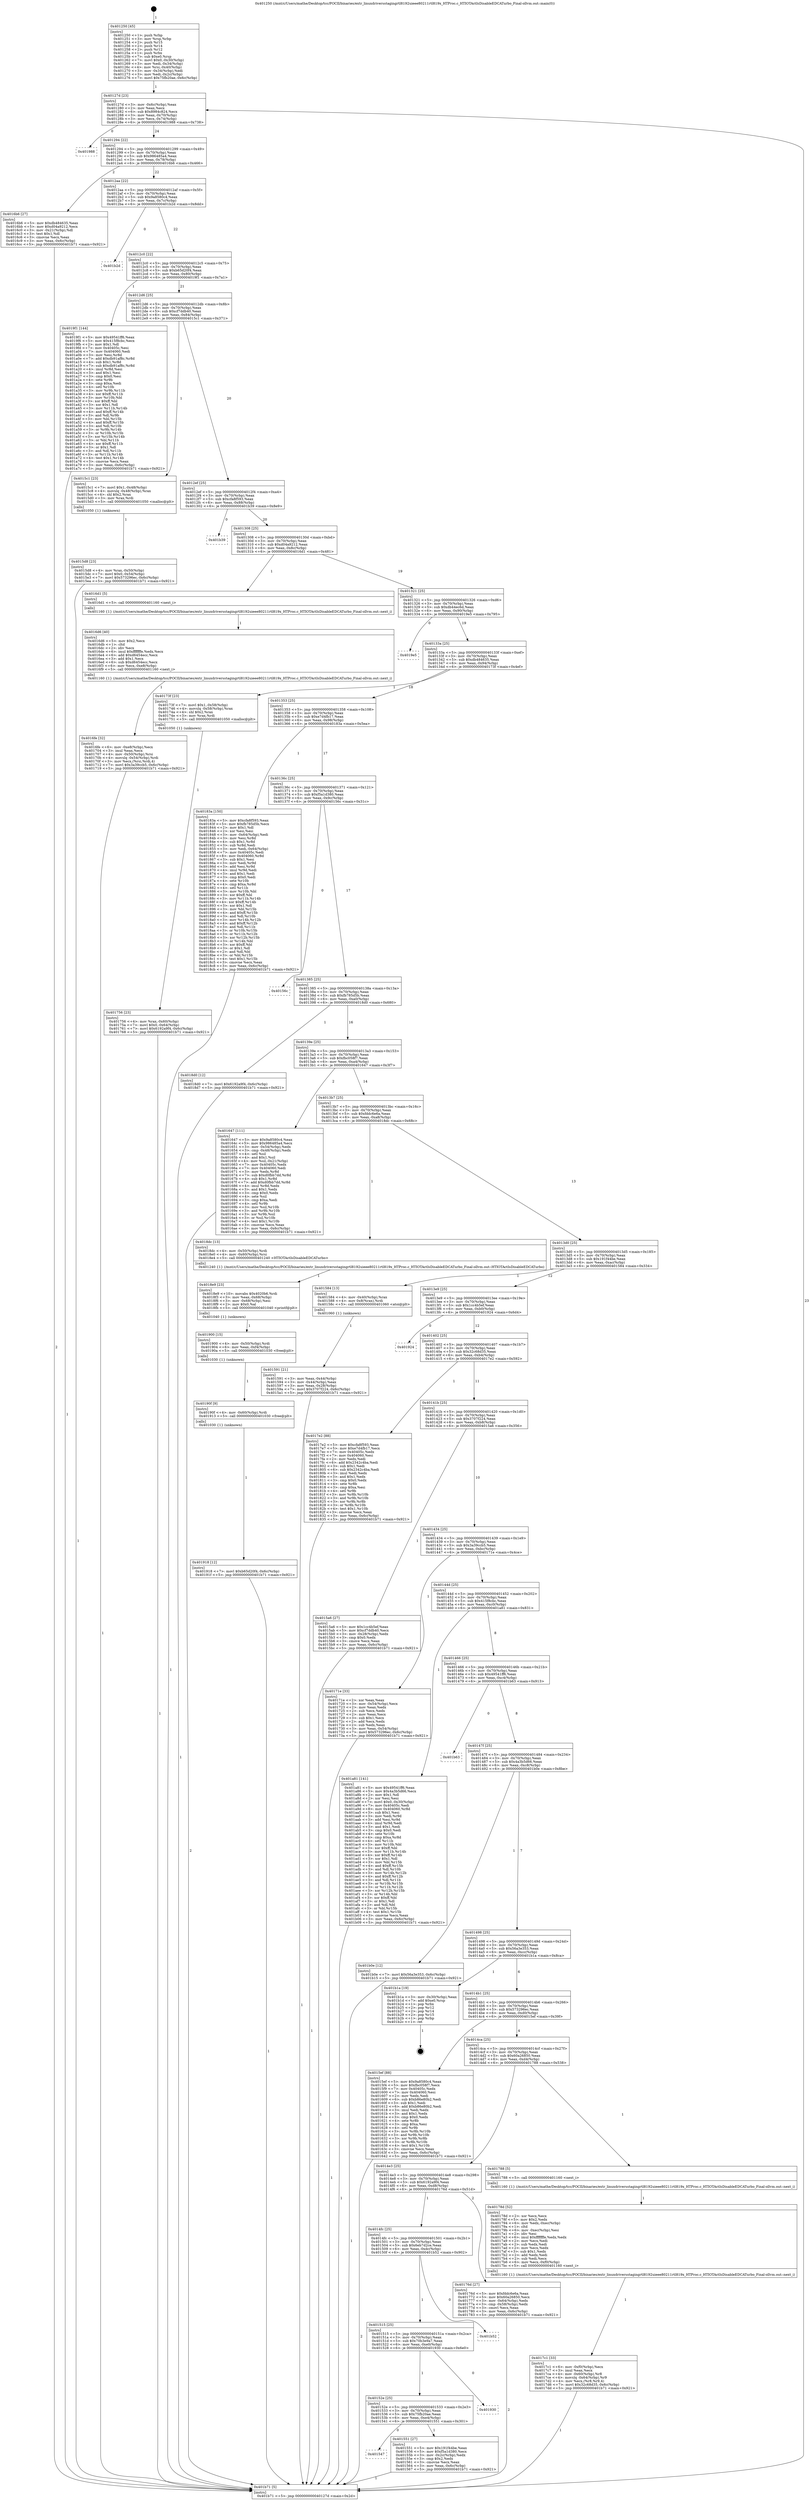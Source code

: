digraph "0x401250" {
  label = "0x401250 (/mnt/c/Users/mathe/Desktop/tcc/POCII/binaries/extr_linuxdriversstagingrtl8192uieee80211rtl819x_HTProc.c_HTIOTActIsDisableEDCATurbo_Final-ollvm.out::main(0))"
  labelloc = "t"
  node[shape=record]

  Entry [label="",width=0.3,height=0.3,shape=circle,fillcolor=black,style=filled]
  "0x40127d" [label="{
     0x40127d [23]\l
     | [instrs]\l
     &nbsp;&nbsp;0x40127d \<+3\>: mov -0x6c(%rbp),%eax\l
     &nbsp;&nbsp;0x401280 \<+2\>: mov %eax,%ecx\l
     &nbsp;&nbsp;0x401282 \<+6\>: sub $0x8984c824,%ecx\l
     &nbsp;&nbsp;0x401288 \<+3\>: mov %eax,-0x70(%rbp)\l
     &nbsp;&nbsp;0x40128b \<+3\>: mov %ecx,-0x74(%rbp)\l
     &nbsp;&nbsp;0x40128e \<+6\>: je 0000000000401988 \<main+0x738\>\l
  }"]
  "0x401988" [label="{
     0x401988\l
  }", style=dashed]
  "0x401294" [label="{
     0x401294 [22]\l
     | [instrs]\l
     &nbsp;&nbsp;0x401294 \<+5\>: jmp 0000000000401299 \<main+0x49\>\l
     &nbsp;&nbsp;0x401299 \<+3\>: mov -0x70(%rbp),%eax\l
     &nbsp;&nbsp;0x40129c \<+5\>: sub $0x986485a4,%eax\l
     &nbsp;&nbsp;0x4012a1 \<+3\>: mov %eax,-0x78(%rbp)\l
     &nbsp;&nbsp;0x4012a4 \<+6\>: je 00000000004016b6 \<main+0x466\>\l
  }"]
  Exit [label="",width=0.3,height=0.3,shape=circle,fillcolor=black,style=filled,peripheries=2]
  "0x4016b6" [label="{
     0x4016b6 [27]\l
     | [instrs]\l
     &nbsp;&nbsp;0x4016b6 \<+5\>: mov $0xdb484635,%eax\l
     &nbsp;&nbsp;0x4016bb \<+5\>: mov $0xd04a9212,%ecx\l
     &nbsp;&nbsp;0x4016c0 \<+3\>: mov -0x21(%rbp),%dl\l
     &nbsp;&nbsp;0x4016c3 \<+3\>: test $0x1,%dl\l
     &nbsp;&nbsp;0x4016c6 \<+3\>: cmovne %ecx,%eax\l
     &nbsp;&nbsp;0x4016c9 \<+3\>: mov %eax,-0x6c(%rbp)\l
     &nbsp;&nbsp;0x4016cc \<+5\>: jmp 0000000000401b71 \<main+0x921\>\l
  }"]
  "0x4012aa" [label="{
     0x4012aa [22]\l
     | [instrs]\l
     &nbsp;&nbsp;0x4012aa \<+5\>: jmp 00000000004012af \<main+0x5f\>\l
     &nbsp;&nbsp;0x4012af \<+3\>: mov -0x70(%rbp),%eax\l
     &nbsp;&nbsp;0x4012b2 \<+5\>: sub $0x9a8580c4,%eax\l
     &nbsp;&nbsp;0x4012b7 \<+3\>: mov %eax,-0x7c(%rbp)\l
     &nbsp;&nbsp;0x4012ba \<+6\>: je 0000000000401b2d \<main+0x8dd\>\l
  }"]
  "0x401918" [label="{
     0x401918 [12]\l
     | [instrs]\l
     &nbsp;&nbsp;0x401918 \<+7\>: movl $0xb65d20f4,-0x6c(%rbp)\l
     &nbsp;&nbsp;0x40191f \<+5\>: jmp 0000000000401b71 \<main+0x921\>\l
  }"]
  "0x401b2d" [label="{
     0x401b2d\l
  }", style=dashed]
  "0x4012c0" [label="{
     0x4012c0 [22]\l
     | [instrs]\l
     &nbsp;&nbsp;0x4012c0 \<+5\>: jmp 00000000004012c5 \<main+0x75\>\l
     &nbsp;&nbsp;0x4012c5 \<+3\>: mov -0x70(%rbp),%eax\l
     &nbsp;&nbsp;0x4012c8 \<+5\>: sub $0xb65d20f4,%eax\l
     &nbsp;&nbsp;0x4012cd \<+3\>: mov %eax,-0x80(%rbp)\l
     &nbsp;&nbsp;0x4012d0 \<+6\>: je 00000000004019f1 \<main+0x7a1\>\l
  }"]
  "0x40190f" [label="{
     0x40190f [9]\l
     | [instrs]\l
     &nbsp;&nbsp;0x40190f \<+4\>: mov -0x60(%rbp),%rdi\l
     &nbsp;&nbsp;0x401913 \<+5\>: call 0000000000401030 \<free@plt\>\l
     | [calls]\l
     &nbsp;&nbsp;0x401030 \{1\} (unknown)\l
  }"]
  "0x4019f1" [label="{
     0x4019f1 [144]\l
     | [instrs]\l
     &nbsp;&nbsp;0x4019f1 \<+5\>: mov $0x49541ff6,%eax\l
     &nbsp;&nbsp;0x4019f6 \<+5\>: mov $0x415f8cbc,%ecx\l
     &nbsp;&nbsp;0x4019fb \<+2\>: mov $0x1,%dl\l
     &nbsp;&nbsp;0x4019fd \<+7\>: mov 0x40405c,%esi\l
     &nbsp;&nbsp;0x401a04 \<+7\>: mov 0x404060,%edi\l
     &nbsp;&nbsp;0x401a0b \<+3\>: mov %esi,%r8d\l
     &nbsp;&nbsp;0x401a0e \<+7\>: add $0xdb91af8c,%r8d\l
     &nbsp;&nbsp;0x401a15 \<+4\>: sub $0x1,%r8d\l
     &nbsp;&nbsp;0x401a19 \<+7\>: sub $0xdb91af8c,%r8d\l
     &nbsp;&nbsp;0x401a20 \<+4\>: imul %r8d,%esi\l
     &nbsp;&nbsp;0x401a24 \<+3\>: and $0x1,%esi\l
     &nbsp;&nbsp;0x401a27 \<+3\>: cmp $0x0,%esi\l
     &nbsp;&nbsp;0x401a2a \<+4\>: sete %r9b\l
     &nbsp;&nbsp;0x401a2e \<+3\>: cmp $0xa,%edi\l
     &nbsp;&nbsp;0x401a31 \<+4\>: setl %r10b\l
     &nbsp;&nbsp;0x401a35 \<+3\>: mov %r9b,%r11b\l
     &nbsp;&nbsp;0x401a38 \<+4\>: xor $0xff,%r11b\l
     &nbsp;&nbsp;0x401a3c \<+3\>: mov %r10b,%bl\l
     &nbsp;&nbsp;0x401a3f \<+3\>: xor $0xff,%bl\l
     &nbsp;&nbsp;0x401a42 \<+3\>: xor $0x1,%dl\l
     &nbsp;&nbsp;0x401a45 \<+3\>: mov %r11b,%r14b\l
     &nbsp;&nbsp;0x401a48 \<+4\>: and $0xff,%r14b\l
     &nbsp;&nbsp;0x401a4c \<+3\>: and %dl,%r9b\l
     &nbsp;&nbsp;0x401a4f \<+3\>: mov %bl,%r15b\l
     &nbsp;&nbsp;0x401a52 \<+4\>: and $0xff,%r15b\l
     &nbsp;&nbsp;0x401a56 \<+3\>: and %dl,%r10b\l
     &nbsp;&nbsp;0x401a59 \<+3\>: or %r9b,%r14b\l
     &nbsp;&nbsp;0x401a5c \<+3\>: or %r10b,%r15b\l
     &nbsp;&nbsp;0x401a5f \<+3\>: xor %r15b,%r14b\l
     &nbsp;&nbsp;0x401a62 \<+3\>: or %bl,%r11b\l
     &nbsp;&nbsp;0x401a65 \<+4\>: xor $0xff,%r11b\l
     &nbsp;&nbsp;0x401a69 \<+3\>: or $0x1,%dl\l
     &nbsp;&nbsp;0x401a6c \<+3\>: and %dl,%r11b\l
     &nbsp;&nbsp;0x401a6f \<+3\>: or %r11b,%r14b\l
     &nbsp;&nbsp;0x401a72 \<+4\>: test $0x1,%r14b\l
     &nbsp;&nbsp;0x401a76 \<+3\>: cmovne %ecx,%eax\l
     &nbsp;&nbsp;0x401a79 \<+3\>: mov %eax,-0x6c(%rbp)\l
     &nbsp;&nbsp;0x401a7c \<+5\>: jmp 0000000000401b71 \<main+0x921\>\l
  }"]
  "0x4012d6" [label="{
     0x4012d6 [25]\l
     | [instrs]\l
     &nbsp;&nbsp;0x4012d6 \<+5\>: jmp 00000000004012db \<main+0x8b\>\l
     &nbsp;&nbsp;0x4012db \<+3\>: mov -0x70(%rbp),%eax\l
     &nbsp;&nbsp;0x4012de \<+5\>: sub $0xcf7ddb40,%eax\l
     &nbsp;&nbsp;0x4012e3 \<+6\>: mov %eax,-0x84(%rbp)\l
     &nbsp;&nbsp;0x4012e9 \<+6\>: je 00000000004015c1 \<main+0x371\>\l
  }"]
  "0x401900" [label="{
     0x401900 [15]\l
     | [instrs]\l
     &nbsp;&nbsp;0x401900 \<+4\>: mov -0x50(%rbp),%rdi\l
     &nbsp;&nbsp;0x401904 \<+6\>: mov %eax,-0xf4(%rbp)\l
     &nbsp;&nbsp;0x40190a \<+5\>: call 0000000000401030 \<free@plt\>\l
     | [calls]\l
     &nbsp;&nbsp;0x401030 \{1\} (unknown)\l
  }"]
  "0x4015c1" [label="{
     0x4015c1 [23]\l
     | [instrs]\l
     &nbsp;&nbsp;0x4015c1 \<+7\>: movl $0x1,-0x48(%rbp)\l
     &nbsp;&nbsp;0x4015c8 \<+4\>: movslq -0x48(%rbp),%rax\l
     &nbsp;&nbsp;0x4015cc \<+4\>: shl $0x2,%rax\l
     &nbsp;&nbsp;0x4015d0 \<+3\>: mov %rax,%rdi\l
     &nbsp;&nbsp;0x4015d3 \<+5\>: call 0000000000401050 \<malloc@plt\>\l
     | [calls]\l
     &nbsp;&nbsp;0x401050 \{1\} (unknown)\l
  }"]
  "0x4012ef" [label="{
     0x4012ef [25]\l
     | [instrs]\l
     &nbsp;&nbsp;0x4012ef \<+5\>: jmp 00000000004012f4 \<main+0xa4\>\l
     &nbsp;&nbsp;0x4012f4 \<+3\>: mov -0x70(%rbp),%eax\l
     &nbsp;&nbsp;0x4012f7 \<+5\>: sub $0xcfa8f593,%eax\l
     &nbsp;&nbsp;0x4012fc \<+6\>: mov %eax,-0x88(%rbp)\l
     &nbsp;&nbsp;0x401302 \<+6\>: je 0000000000401b39 \<main+0x8e9\>\l
  }"]
  "0x4018e9" [label="{
     0x4018e9 [23]\l
     | [instrs]\l
     &nbsp;&nbsp;0x4018e9 \<+10\>: movabs $0x4020b6,%rdi\l
     &nbsp;&nbsp;0x4018f3 \<+3\>: mov %eax,-0x68(%rbp)\l
     &nbsp;&nbsp;0x4018f6 \<+3\>: mov -0x68(%rbp),%esi\l
     &nbsp;&nbsp;0x4018f9 \<+2\>: mov $0x0,%al\l
     &nbsp;&nbsp;0x4018fb \<+5\>: call 0000000000401040 \<printf@plt\>\l
     | [calls]\l
     &nbsp;&nbsp;0x401040 \{1\} (unknown)\l
  }"]
  "0x401b39" [label="{
     0x401b39\l
  }", style=dashed]
  "0x401308" [label="{
     0x401308 [25]\l
     | [instrs]\l
     &nbsp;&nbsp;0x401308 \<+5\>: jmp 000000000040130d \<main+0xbd\>\l
     &nbsp;&nbsp;0x40130d \<+3\>: mov -0x70(%rbp),%eax\l
     &nbsp;&nbsp;0x401310 \<+5\>: sub $0xd04a9212,%eax\l
     &nbsp;&nbsp;0x401315 \<+6\>: mov %eax,-0x8c(%rbp)\l
     &nbsp;&nbsp;0x40131b \<+6\>: je 00000000004016d1 \<main+0x481\>\l
  }"]
  "0x4017c1" [label="{
     0x4017c1 [33]\l
     | [instrs]\l
     &nbsp;&nbsp;0x4017c1 \<+6\>: mov -0xf0(%rbp),%ecx\l
     &nbsp;&nbsp;0x4017c7 \<+3\>: imul %eax,%ecx\l
     &nbsp;&nbsp;0x4017ca \<+4\>: mov -0x60(%rbp),%r8\l
     &nbsp;&nbsp;0x4017ce \<+4\>: movslq -0x64(%rbp),%r9\l
     &nbsp;&nbsp;0x4017d2 \<+4\>: mov %ecx,(%r8,%r9,4)\l
     &nbsp;&nbsp;0x4017d6 \<+7\>: movl $0x32c68d35,-0x6c(%rbp)\l
     &nbsp;&nbsp;0x4017dd \<+5\>: jmp 0000000000401b71 \<main+0x921\>\l
  }"]
  "0x4016d1" [label="{
     0x4016d1 [5]\l
     | [instrs]\l
     &nbsp;&nbsp;0x4016d1 \<+5\>: call 0000000000401160 \<next_i\>\l
     | [calls]\l
     &nbsp;&nbsp;0x401160 \{1\} (/mnt/c/Users/mathe/Desktop/tcc/POCII/binaries/extr_linuxdriversstagingrtl8192uieee80211rtl819x_HTProc.c_HTIOTActIsDisableEDCATurbo_Final-ollvm.out::next_i)\l
  }"]
  "0x401321" [label="{
     0x401321 [25]\l
     | [instrs]\l
     &nbsp;&nbsp;0x401321 \<+5\>: jmp 0000000000401326 \<main+0xd6\>\l
     &nbsp;&nbsp;0x401326 \<+3\>: mov -0x70(%rbp),%eax\l
     &nbsp;&nbsp;0x401329 \<+5\>: sub $0xdb44ec6d,%eax\l
     &nbsp;&nbsp;0x40132e \<+6\>: mov %eax,-0x90(%rbp)\l
     &nbsp;&nbsp;0x401334 \<+6\>: je 00000000004019e5 \<main+0x795\>\l
  }"]
  "0x40178d" [label="{
     0x40178d [52]\l
     | [instrs]\l
     &nbsp;&nbsp;0x40178d \<+2\>: xor %ecx,%ecx\l
     &nbsp;&nbsp;0x40178f \<+5\>: mov $0x2,%edx\l
     &nbsp;&nbsp;0x401794 \<+6\>: mov %edx,-0xec(%rbp)\l
     &nbsp;&nbsp;0x40179a \<+1\>: cltd\l
     &nbsp;&nbsp;0x40179b \<+6\>: mov -0xec(%rbp),%esi\l
     &nbsp;&nbsp;0x4017a1 \<+2\>: idiv %esi\l
     &nbsp;&nbsp;0x4017a3 \<+6\>: imul $0xfffffffe,%edx,%edx\l
     &nbsp;&nbsp;0x4017a9 \<+2\>: mov %ecx,%edi\l
     &nbsp;&nbsp;0x4017ab \<+2\>: sub %edx,%edi\l
     &nbsp;&nbsp;0x4017ad \<+2\>: mov %ecx,%edx\l
     &nbsp;&nbsp;0x4017af \<+3\>: sub $0x1,%edx\l
     &nbsp;&nbsp;0x4017b2 \<+2\>: add %edx,%edi\l
     &nbsp;&nbsp;0x4017b4 \<+2\>: sub %edi,%ecx\l
     &nbsp;&nbsp;0x4017b6 \<+6\>: mov %ecx,-0xf0(%rbp)\l
     &nbsp;&nbsp;0x4017bc \<+5\>: call 0000000000401160 \<next_i\>\l
     | [calls]\l
     &nbsp;&nbsp;0x401160 \{1\} (/mnt/c/Users/mathe/Desktop/tcc/POCII/binaries/extr_linuxdriversstagingrtl8192uieee80211rtl819x_HTProc.c_HTIOTActIsDisableEDCATurbo_Final-ollvm.out::next_i)\l
  }"]
  "0x4019e5" [label="{
     0x4019e5\l
  }", style=dashed]
  "0x40133a" [label="{
     0x40133a [25]\l
     | [instrs]\l
     &nbsp;&nbsp;0x40133a \<+5\>: jmp 000000000040133f \<main+0xef\>\l
     &nbsp;&nbsp;0x40133f \<+3\>: mov -0x70(%rbp),%eax\l
     &nbsp;&nbsp;0x401342 \<+5\>: sub $0xdb484635,%eax\l
     &nbsp;&nbsp;0x401347 \<+6\>: mov %eax,-0x94(%rbp)\l
     &nbsp;&nbsp;0x40134d \<+6\>: je 000000000040173f \<main+0x4ef\>\l
  }"]
  "0x401756" [label="{
     0x401756 [23]\l
     | [instrs]\l
     &nbsp;&nbsp;0x401756 \<+4\>: mov %rax,-0x60(%rbp)\l
     &nbsp;&nbsp;0x40175a \<+7\>: movl $0x0,-0x64(%rbp)\l
     &nbsp;&nbsp;0x401761 \<+7\>: movl $0x6192a9f4,-0x6c(%rbp)\l
     &nbsp;&nbsp;0x401768 \<+5\>: jmp 0000000000401b71 \<main+0x921\>\l
  }"]
  "0x40173f" [label="{
     0x40173f [23]\l
     | [instrs]\l
     &nbsp;&nbsp;0x40173f \<+7\>: movl $0x1,-0x58(%rbp)\l
     &nbsp;&nbsp;0x401746 \<+4\>: movslq -0x58(%rbp),%rax\l
     &nbsp;&nbsp;0x40174a \<+4\>: shl $0x2,%rax\l
     &nbsp;&nbsp;0x40174e \<+3\>: mov %rax,%rdi\l
     &nbsp;&nbsp;0x401751 \<+5\>: call 0000000000401050 \<malloc@plt\>\l
     | [calls]\l
     &nbsp;&nbsp;0x401050 \{1\} (unknown)\l
  }"]
  "0x401353" [label="{
     0x401353 [25]\l
     | [instrs]\l
     &nbsp;&nbsp;0x401353 \<+5\>: jmp 0000000000401358 \<main+0x108\>\l
     &nbsp;&nbsp;0x401358 \<+3\>: mov -0x70(%rbp),%eax\l
     &nbsp;&nbsp;0x40135b \<+5\>: sub $0xe7d4fb17,%eax\l
     &nbsp;&nbsp;0x401360 \<+6\>: mov %eax,-0x98(%rbp)\l
     &nbsp;&nbsp;0x401366 \<+6\>: je 000000000040183a \<main+0x5ea\>\l
  }"]
  "0x4016fe" [label="{
     0x4016fe [32]\l
     | [instrs]\l
     &nbsp;&nbsp;0x4016fe \<+6\>: mov -0xe8(%rbp),%ecx\l
     &nbsp;&nbsp;0x401704 \<+3\>: imul %eax,%ecx\l
     &nbsp;&nbsp;0x401707 \<+4\>: mov -0x50(%rbp),%rsi\l
     &nbsp;&nbsp;0x40170b \<+4\>: movslq -0x54(%rbp),%rdi\l
     &nbsp;&nbsp;0x40170f \<+3\>: mov %ecx,(%rsi,%rdi,4)\l
     &nbsp;&nbsp;0x401712 \<+7\>: movl $0x3a39ccb5,-0x6c(%rbp)\l
     &nbsp;&nbsp;0x401719 \<+5\>: jmp 0000000000401b71 \<main+0x921\>\l
  }"]
  "0x40183a" [label="{
     0x40183a [150]\l
     | [instrs]\l
     &nbsp;&nbsp;0x40183a \<+5\>: mov $0xcfa8f593,%eax\l
     &nbsp;&nbsp;0x40183f \<+5\>: mov $0xfb785d5b,%ecx\l
     &nbsp;&nbsp;0x401844 \<+2\>: mov $0x1,%dl\l
     &nbsp;&nbsp;0x401846 \<+2\>: xor %esi,%esi\l
     &nbsp;&nbsp;0x401848 \<+3\>: mov -0x64(%rbp),%edi\l
     &nbsp;&nbsp;0x40184b \<+3\>: mov %esi,%r8d\l
     &nbsp;&nbsp;0x40184e \<+4\>: sub $0x1,%r8d\l
     &nbsp;&nbsp;0x401852 \<+3\>: sub %r8d,%edi\l
     &nbsp;&nbsp;0x401855 \<+3\>: mov %edi,-0x64(%rbp)\l
     &nbsp;&nbsp;0x401858 \<+7\>: mov 0x40405c,%edi\l
     &nbsp;&nbsp;0x40185f \<+8\>: mov 0x404060,%r8d\l
     &nbsp;&nbsp;0x401867 \<+3\>: sub $0x1,%esi\l
     &nbsp;&nbsp;0x40186a \<+3\>: mov %edi,%r9d\l
     &nbsp;&nbsp;0x40186d \<+3\>: add %esi,%r9d\l
     &nbsp;&nbsp;0x401870 \<+4\>: imul %r9d,%edi\l
     &nbsp;&nbsp;0x401874 \<+3\>: and $0x1,%edi\l
     &nbsp;&nbsp;0x401877 \<+3\>: cmp $0x0,%edi\l
     &nbsp;&nbsp;0x40187a \<+4\>: sete %r10b\l
     &nbsp;&nbsp;0x40187e \<+4\>: cmp $0xa,%r8d\l
     &nbsp;&nbsp;0x401882 \<+4\>: setl %r11b\l
     &nbsp;&nbsp;0x401886 \<+3\>: mov %r10b,%bl\l
     &nbsp;&nbsp;0x401889 \<+3\>: xor $0xff,%bl\l
     &nbsp;&nbsp;0x40188c \<+3\>: mov %r11b,%r14b\l
     &nbsp;&nbsp;0x40188f \<+4\>: xor $0xff,%r14b\l
     &nbsp;&nbsp;0x401893 \<+3\>: xor $0x1,%dl\l
     &nbsp;&nbsp;0x401896 \<+3\>: mov %bl,%r15b\l
     &nbsp;&nbsp;0x401899 \<+4\>: and $0xff,%r15b\l
     &nbsp;&nbsp;0x40189d \<+3\>: and %dl,%r10b\l
     &nbsp;&nbsp;0x4018a0 \<+3\>: mov %r14b,%r12b\l
     &nbsp;&nbsp;0x4018a3 \<+4\>: and $0xff,%r12b\l
     &nbsp;&nbsp;0x4018a7 \<+3\>: and %dl,%r11b\l
     &nbsp;&nbsp;0x4018aa \<+3\>: or %r10b,%r15b\l
     &nbsp;&nbsp;0x4018ad \<+3\>: or %r11b,%r12b\l
     &nbsp;&nbsp;0x4018b0 \<+3\>: xor %r12b,%r15b\l
     &nbsp;&nbsp;0x4018b3 \<+3\>: or %r14b,%bl\l
     &nbsp;&nbsp;0x4018b6 \<+3\>: xor $0xff,%bl\l
     &nbsp;&nbsp;0x4018b9 \<+3\>: or $0x1,%dl\l
     &nbsp;&nbsp;0x4018bc \<+2\>: and %dl,%bl\l
     &nbsp;&nbsp;0x4018be \<+3\>: or %bl,%r15b\l
     &nbsp;&nbsp;0x4018c1 \<+4\>: test $0x1,%r15b\l
     &nbsp;&nbsp;0x4018c5 \<+3\>: cmovne %ecx,%eax\l
     &nbsp;&nbsp;0x4018c8 \<+3\>: mov %eax,-0x6c(%rbp)\l
     &nbsp;&nbsp;0x4018cb \<+5\>: jmp 0000000000401b71 \<main+0x921\>\l
  }"]
  "0x40136c" [label="{
     0x40136c [25]\l
     | [instrs]\l
     &nbsp;&nbsp;0x40136c \<+5\>: jmp 0000000000401371 \<main+0x121\>\l
     &nbsp;&nbsp;0x401371 \<+3\>: mov -0x70(%rbp),%eax\l
     &nbsp;&nbsp;0x401374 \<+5\>: sub $0xf5a1d380,%eax\l
     &nbsp;&nbsp;0x401379 \<+6\>: mov %eax,-0x9c(%rbp)\l
     &nbsp;&nbsp;0x40137f \<+6\>: je 000000000040156c \<main+0x31c\>\l
  }"]
  "0x4016d6" [label="{
     0x4016d6 [40]\l
     | [instrs]\l
     &nbsp;&nbsp;0x4016d6 \<+5\>: mov $0x2,%ecx\l
     &nbsp;&nbsp;0x4016db \<+1\>: cltd\l
     &nbsp;&nbsp;0x4016dc \<+2\>: idiv %ecx\l
     &nbsp;&nbsp;0x4016de \<+6\>: imul $0xfffffffe,%edx,%ecx\l
     &nbsp;&nbsp;0x4016e4 \<+6\>: add $0xd6454ecc,%ecx\l
     &nbsp;&nbsp;0x4016ea \<+3\>: add $0x1,%ecx\l
     &nbsp;&nbsp;0x4016ed \<+6\>: sub $0xd6454ecc,%ecx\l
     &nbsp;&nbsp;0x4016f3 \<+6\>: mov %ecx,-0xe8(%rbp)\l
     &nbsp;&nbsp;0x4016f9 \<+5\>: call 0000000000401160 \<next_i\>\l
     | [calls]\l
     &nbsp;&nbsp;0x401160 \{1\} (/mnt/c/Users/mathe/Desktop/tcc/POCII/binaries/extr_linuxdriversstagingrtl8192uieee80211rtl819x_HTProc.c_HTIOTActIsDisableEDCATurbo_Final-ollvm.out::next_i)\l
  }"]
  "0x40156c" [label="{
     0x40156c\l
  }", style=dashed]
  "0x401385" [label="{
     0x401385 [25]\l
     | [instrs]\l
     &nbsp;&nbsp;0x401385 \<+5\>: jmp 000000000040138a \<main+0x13a\>\l
     &nbsp;&nbsp;0x40138a \<+3\>: mov -0x70(%rbp),%eax\l
     &nbsp;&nbsp;0x40138d \<+5\>: sub $0xfb785d5b,%eax\l
     &nbsp;&nbsp;0x401392 \<+6\>: mov %eax,-0xa0(%rbp)\l
     &nbsp;&nbsp;0x401398 \<+6\>: je 00000000004018d0 \<main+0x680\>\l
  }"]
  "0x4015d8" [label="{
     0x4015d8 [23]\l
     | [instrs]\l
     &nbsp;&nbsp;0x4015d8 \<+4\>: mov %rax,-0x50(%rbp)\l
     &nbsp;&nbsp;0x4015dc \<+7\>: movl $0x0,-0x54(%rbp)\l
     &nbsp;&nbsp;0x4015e3 \<+7\>: movl $0x573296ec,-0x6c(%rbp)\l
     &nbsp;&nbsp;0x4015ea \<+5\>: jmp 0000000000401b71 \<main+0x921\>\l
  }"]
  "0x4018d0" [label="{
     0x4018d0 [12]\l
     | [instrs]\l
     &nbsp;&nbsp;0x4018d0 \<+7\>: movl $0x6192a9f4,-0x6c(%rbp)\l
     &nbsp;&nbsp;0x4018d7 \<+5\>: jmp 0000000000401b71 \<main+0x921\>\l
  }"]
  "0x40139e" [label="{
     0x40139e [25]\l
     | [instrs]\l
     &nbsp;&nbsp;0x40139e \<+5\>: jmp 00000000004013a3 \<main+0x153\>\l
     &nbsp;&nbsp;0x4013a3 \<+3\>: mov -0x70(%rbp),%eax\l
     &nbsp;&nbsp;0x4013a6 \<+5\>: sub $0xfbc058f7,%eax\l
     &nbsp;&nbsp;0x4013ab \<+6\>: mov %eax,-0xa4(%rbp)\l
     &nbsp;&nbsp;0x4013b1 \<+6\>: je 0000000000401647 \<main+0x3f7\>\l
  }"]
  "0x401591" [label="{
     0x401591 [21]\l
     | [instrs]\l
     &nbsp;&nbsp;0x401591 \<+3\>: mov %eax,-0x44(%rbp)\l
     &nbsp;&nbsp;0x401594 \<+3\>: mov -0x44(%rbp),%eax\l
     &nbsp;&nbsp;0x401597 \<+3\>: mov %eax,-0x28(%rbp)\l
     &nbsp;&nbsp;0x40159a \<+7\>: movl $0x3707f224,-0x6c(%rbp)\l
     &nbsp;&nbsp;0x4015a1 \<+5\>: jmp 0000000000401b71 \<main+0x921\>\l
  }"]
  "0x401647" [label="{
     0x401647 [111]\l
     | [instrs]\l
     &nbsp;&nbsp;0x401647 \<+5\>: mov $0x9a8580c4,%eax\l
     &nbsp;&nbsp;0x40164c \<+5\>: mov $0x986485a4,%ecx\l
     &nbsp;&nbsp;0x401651 \<+3\>: mov -0x54(%rbp),%edx\l
     &nbsp;&nbsp;0x401654 \<+3\>: cmp -0x48(%rbp),%edx\l
     &nbsp;&nbsp;0x401657 \<+4\>: setl %sil\l
     &nbsp;&nbsp;0x40165b \<+4\>: and $0x1,%sil\l
     &nbsp;&nbsp;0x40165f \<+4\>: mov %sil,-0x21(%rbp)\l
     &nbsp;&nbsp;0x401663 \<+7\>: mov 0x40405c,%edx\l
     &nbsp;&nbsp;0x40166a \<+7\>: mov 0x404060,%edi\l
     &nbsp;&nbsp;0x401671 \<+3\>: mov %edx,%r8d\l
     &nbsp;&nbsp;0x401674 \<+7\>: sub $0xd0fbb7dd,%r8d\l
     &nbsp;&nbsp;0x40167b \<+4\>: sub $0x1,%r8d\l
     &nbsp;&nbsp;0x40167f \<+7\>: add $0xd0fbb7dd,%r8d\l
     &nbsp;&nbsp;0x401686 \<+4\>: imul %r8d,%edx\l
     &nbsp;&nbsp;0x40168a \<+3\>: and $0x1,%edx\l
     &nbsp;&nbsp;0x40168d \<+3\>: cmp $0x0,%edx\l
     &nbsp;&nbsp;0x401690 \<+4\>: sete %sil\l
     &nbsp;&nbsp;0x401694 \<+3\>: cmp $0xa,%edi\l
     &nbsp;&nbsp;0x401697 \<+4\>: setl %r9b\l
     &nbsp;&nbsp;0x40169b \<+3\>: mov %sil,%r10b\l
     &nbsp;&nbsp;0x40169e \<+3\>: and %r9b,%r10b\l
     &nbsp;&nbsp;0x4016a1 \<+3\>: xor %r9b,%sil\l
     &nbsp;&nbsp;0x4016a4 \<+3\>: or %sil,%r10b\l
     &nbsp;&nbsp;0x4016a7 \<+4\>: test $0x1,%r10b\l
     &nbsp;&nbsp;0x4016ab \<+3\>: cmovne %ecx,%eax\l
     &nbsp;&nbsp;0x4016ae \<+3\>: mov %eax,-0x6c(%rbp)\l
     &nbsp;&nbsp;0x4016b1 \<+5\>: jmp 0000000000401b71 \<main+0x921\>\l
  }"]
  "0x4013b7" [label="{
     0x4013b7 [25]\l
     | [instrs]\l
     &nbsp;&nbsp;0x4013b7 \<+5\>: jmp 00000000004013bc \<main+0x16c\>\l
     &nbsp;&nbsp;0x4013bc \<+3\>: mov -0x70(%rbp),%eax\l
     &nbsp;&nbsp;0x4013bf \<+5\>: sub $0xfddc6e6a,%eax\l
     &nbsp;&nbsp;0x4013c4 \<+6\>: mov %eax,-0xa8(%rbp)\l
     &nbsp;&nbsp;0x4013ca \<+6\>: je 00000000004018dc \<main+0x68c\>\l
  }"]
  "0x401250" [label="{
     0x401250 [45]\l
     | [instrs]\l
     &nbsp;&nbsp;0x401250 \<+1\>: push %rbp\l
     &nbsp;&nbsp;0x401251 \<+3\>: mov %rsp,%rbp\l
     &nbsp;&nbsp;0x401254 \<+2\>: push %r15\l
     &nbsp;&nbsp;0x401256 \<+2\>: push %r14\l
     &nbsp;&nbsp;0x401258 \<+2\>: push %r12\l
     &nbsp;&nbsp;0x40125a \<+1\>: push %rbx\l
     &nbsp;&nbsp;0x40125b \<+7\>: sub $0xe0,%rsp\l
     &nbsp;&nbsp;0x401262 \<+7\>: movl $0x0,-0x30(%rbp)\l
     &nbsp;&nbsp;0x401269 \<+3\>: mov %edi,-0x34(%rbp)\l
     &nbsp;&nbsp;0x40126c \<+4\>: mov %rsi,-0x40(%rbp)\l
     &nbsp;&nbsp;0x401270 \<+3\>: mov -0x34(%rbp),%edi\l
     &nbsp;&nbsp;0x401273 \<+3\>: mov %edi,-0x2c(%rbp)\l
     &nbsp;&nbsp;0x401276 \<+7\>: movl $0x75fb20ae,-0x6c(%rbp)\l
  }"]
  "0x4018dc" [label="{
     0x4018dc [13]\l
     | [instrs]\l
     &nbsp;&nbsp;0x4018dc \<+4\>: mov -0x50(%rbp),%rdi\l
     &nbsp;&nbsp;0x4018e0 \<+4\>: mov -0x60(%rbp),%rsi\l
     &nbsp;&nbsp;0x4018e4 \<+5\>: call 0000000000401240 \<HTIOTActIsDisableEDCATurbo\>\l
     | [calls]\l
     &nbsp;&nbsp;0x401240 \{1\} (/mnt/c/Users/mathe/Desktop/tcc/POCII/binaries/extr_linuxdriversstagingrtl8192uieee80211rtl819x_HTProc.c_HTIOTActIsDisableEDCATurbo_Final-ollvm.out::HTIOTActIsDisableEDCATurbo)\l
  }"]
  "0x4013d0" [label="{
     0x4013d0 [25]\l
     | [instrs]\l
     &nbsp;&nbsp;0x4013d0 \<+5\>: jmp 00000000004013d5 \<main+0x185\>\l
     &nbsp;&nbsp;0x4013d5 \<+3\>: mov -0x70(%rbp),%eax\l
     &nbsp;&nbsp;0x4013d8 \<+5\>: sub $0x191f44be,%eax\l
     &nbsp;&nbsp;0x4013dd \<+6\>: mov %eax,-0xac(%rbp)\l
     &nbsp;&nbsp;0x4013e3 \<+6\>: je 0000000000401584 \<main+0x334\>\l
  }"]
  "0x401b71" [label="{
     0x401b71 [5]\l
     | [instrs]\l
     &nbsp;&nbsp;0x401b71 \<+5\>: jmp 000000000040127d \<main+0x2d\>\l
  }"]
  "0x401584" [label="{
     0x401584 [13]\l
     | [instrs]\l
     &nbsp;&nbsp;0x401584 \<+4\>: mov -0x40(%rbp),%rax\l
     &nbsp;&nbsp;0x401588 \<+4\>: mov 0x8(%rax),%rdi\l
     &nbsp;&nbsp;0x40158c \<+5\>: call 0000000000401060 \<atoi@plt\>\l
     | [calls]\l
     &nbsp;&nbsp;0x401060 \{1\} (unknown)\l
  }"]
  "0x4013e9" [label="{
     0x4013e9 [25]\l
     | [instrs]\l
     &nbsp;&nbsp;0x4013e9 \<+5\>: jmp 00000000004013ee \<main+0x19e\>\l
     &nbsp;&nbsp;0x4013ee \<+3\>: mov -0x70(%rbp),%eax\l
     &nbsp;&nbsp;0x4013f1 \<+5\>: sub $0x1cc4b5ef,%eax\l
     &nbsp;&nbsp;0x4013f6 \<+6\>: mov %eax,-0xb0(%rbp)\l
     &nbsp;&nbsp;0x4013fc \<+6\>: je 0000000000401924 \<main+0x6d4\>\l
  }"]
  "0x401547" [label="{
     0x401547\l
  }", style=dashed]
  "0x401924" [label="{
     0x401924\l
  }", style=dashed]
  "0x401402" [label="{
     0x401402 [25]\l
     | [instrs]\l
     &nbsp;&nbsp;0x401402 \<+5\>: jmp 0000000000401407 \<main+0x1b7\>\l
     &nbsp;&nbsp;0x401407 \<+3\>: mov -0x70(%rbp),%eax\l
     &nbsp;&nbsp;0x40140a \<+5\>: sub $0x32c68d35,%eax\l
     &nbsp;&nbsp;0x40140f \<+6\>: mov %eax,-0xb4(%rbp)\l
     &nbsp;&nbsp;0x401415 \<+6\>: je 00000000004017e2 \<main+0x592\>\l
  }"]
  "0x401551" [label="{
     0x401551 [27]\l
     | [instrs]\l
     &nbsp;&nbsp;0x401551 \<+5\>: mov $0x191f44be,%eax\l
     &nbsp;&nbsp;0x401556 \<+5\>: mov $0xf5a1d380,%ecx\l
     &nbsp;&nbsp;0x40155b \<+3\>: mov -0x2c(%rbp),%edx\l
     &nbsp;&nbsp;0x40155e \<+3\>: cmp $0x2,%edx\l
     &nbsp;&nbsp;0x401561 \<+3\>: cmovne %ecx,%eax\l
     &nbsp;&nbsp;0x401564 \<+3\>: mov %eax,-0x6c(%rbp)\l
     &nbsp;&nbsp;0x401567 \<+5\>: jmp 0000000000401b71 \<main+0x921\>\l
  }"]
  "0x4017e2" [label="{
     0x4017e2 [88]\l
     | [instrs]\l
     &nbsp;&nbsp;0x4017e2 \<+5\>: mov $0xcfa8f593,%eax\l
     &nbsp;&nbsp;0x4017e7 \<+5\>: mov $0xe7d4fb17,%ecx\l
     &nbsp;&nbsp;0x4017ec \<+7\>: mov 0x40405c,%edx\l
     &nbsp;&nbsp;0x4017f3 \<+7\>: mov 0x404060,%esi\l
     &nbsp;&nbsp;0x4017fa \<+2\>: mov %edx,%edi\l
     &nbsp;&nbsp;0x4017fc \<+6\>: add $0x2342c4ba,%edi\l
     &nbsp;&nbsp;0x401802 \<+3\>: sub $0x1,%edi\l
     &nbsp;&nbsp;0x401805 \<+6\>: sub $0x2342c4ba,%edi\l
     &nbsp;&nbsp;0x40180b \<+3\>: imul %edi,%edx\l
     &nbsp;&nbsp;0x40180e \<+3\>: and $0x1,%edx\l
     &nbsp;&nbsp;0x401811 \<+3\>: cmp $0x0,%edx\l
     &nbsp;&nbsp;0x401814 \<+4\>: sete %r8b\l
     &nbsp;&nbsp;0x401818 \<+3\>: cmp $0xa,%esi\l
     &nbsp;&nbsp;0x40181b \<+4\>: setl %r9b\l
     &nbsp;&nbsp;0x40181f \<+3\>: mov %r8b,%r10b\l
     &nbsp;&nbsp;0x401822 \<+3\>: and %r9b,%r10b\l
     &nbsp;&nbsp;0x401825 \<+3\>: xor %r9b,%r8b\l
     &nbsp;&nbsp;0x401828 \<+3\>: or %r8b,%r10b\l
     &nbsp;&nbsp;0x40182b \<+4\>: test $0x1,%r10b\l
     &nbsp;&nbsp;0x40182f \<+3\>: cmovne %ecx,%eax\l
     &nbsp;&nbsp;0x401832 \<+3\>: mov %eax,-0x6c(%rbp)\l
     &nbsp;&nbsp;0x401835 \<+5\>: jmp 0000000000401b71 \<main+0x921\>\l
  }"]
  "0x40141b" [label="{
     0x40141b [25]\l
     | [instrs]\l
     &nbsp;&nbsp;0x40141b \<+5\>: jmp 0000000000401420 \<main+0x1d0\>\l
     &nbsp;&nbsp;0x401420 \<+3\>: mov -0x70(%rbp),%eax\l
     &nbsp;&nbsp;0x401423 \<+5\>: sub $0x3707f224,%eax\l
     &nbsp;&nbsp;0x401428 \<+6\>: mov %eax,-0xb8(%rbp)\l
     &nbsp;&nbsp;0x40142e \<+6\>: je 00000000004015a6 \<main+0x356\>\l
  }"]
  "0x40152e" [label="{
     0x40152e [25]\l
     | [instrs]\l
     &nbsp;&nbsp;0x40152e \<+5\>: jmp 0000000000401533 \<main+0x2e3\>\l
     &nbsp;&nbsp;0x401533 \<+3\>: mov -0x70(%rbp),%eax\l
     &nbsp;&nbsp;0x401536 \<+5\>: sub $0x75fb20ae,%eax\l
     &nbsp;&nbsp;0x40153b \<+6\>: mov %eax,-0xe4(%rbp)\l
     &nbsp;&nbsp;0x401541 \<+6\>: je 0000000000401551 \<main+0x301\>\l
  }"]
  "0x4015a6" [label="{
     0x4015a6 [27]\l
     | [instrs]\l
     &nbsp;&nbsp;0x4015a6 \<+5\>: mov $0x1cc4b5ef,%eax\l
     &nbsp;&nbsp;0x4015ab \<+5\>: mov $0xcf7ddb40,%ecx\l
     &nbsp;&nbsp;0x4015b0 \<+3\>: mov -0x28(%rbp),%edx\l
     &nbsp;&nbsp;0x4015b3 \<+3\>: cmp $0x0,%edx\l
     &nbsp;&nbsp;0x4015b6 \<+3\>: cmove %ecx,%eax\l
     &nbsp;&nbsp;0x4015b9 \<+3\>: mov %eax,-0x6c(%rbp)\l
     &nbsp;&nbsp;0x4015bc \<+5\>: jmp 0000000000401b71 \<main+0x921\>\l
  }"]
  "0x401434" [label="{
     0x401434 [25]\l
     | [instrs]\l
     &nbsp;&nbsp;0x401434 \<+5\>: jmp 0000000000401439 \<main+0x1e9\>\l
     &nbsp;&nbsp;0x401439 \<+3\>: mov -0x70(%rbp),%eax\l
     &nbsp;&nbsp;0x40143c \<+5\>: sub $0x3a39ccb5,%eax\l
     &nbsp;&nbsp;0x401441 \<+6\>: mov %eax,-0xbc(%rbp)\l
     &nbsp;&nbsp;0x401447 \<+6\>: je 000000000040171e \<main+0x4ce\>\l
  }"]
  "0x401930" [label="{
     0x401930\l
  }", style=dashed]
  "0x40171e" [label="{
     0x40171e [33]\l
     | [instrs]\l
     &nbsp;&nbsp;0x40171e \<+2\>: xor %eax,%eax\l
     &nbsp;&nbsp;0x401720 \<+3\>: mov -0x54(%rbp),%ecx\l
     &nbsp;&nbsp;0x401723 \<+2\>: mov %eax,%edx\l
     &nbsp;&nbsp;0x401725 \<+2\>: sub %ecx,%edx\l
     &nbsp;&nbsp;0x401727 \<+2\>: mov %eax,%ecx\l
     &nbsp;&nbsp;0x401729 \<+3\>: sub $0x1,%ecx\l
     &nbsp;&nbsp;0x40172c \<+2\>: add %ecx,%edx\l
     &nbsp;&nbsp;0x40172e \<+2\>: sub %edx,%eax\l
     &nbsp;&nbsp;0x401730 \<+3\>: mov %eax,-0x54(%rbp)\l
     &nbsp;&nbsp;0x401733 \<+7\>: movl $0x573296ec,-0x6c(%rbp)\l
     &nbsp;&nbsp;0x40173a \<+5\>: jmp 0000000000401b71 \<main+0x921\>\l
  }"]
  "0x40144d" [label="{
     0x40144d [25]\l
     | [instrs]\l
     &nbsp;&nbsp;0x40144d \<+5\>: jmp 0000000000401452 \<main+0x202\>\l
     &nbsp;&nbsp;0x401452 \<+3\>: mov -0x70(%rbp),%eax\l
     &nbsp;&nbsp;0x401455 \<+5\>: sub $0x415f8cbc,%eax\l
     &nbsp;&nbsp;0x40145a \<+6\>: mov %eax,-0xc0(%rbp)\l
     &nbsp;&nbsp;0x401460 \<+6\>: je 0000000000401a81 \<main+0x831\>\l
  }"]
  "0x401515" [label="{
     0x401515 [25]\l
     | [instrs]\l
     &nbsp;&nbsp;0x401515 \<+5\>: jmp 000000000040151a \<main+0x2ca\>\l
     &nbsp;&nbsp;0x40151a \<+3\>: mov -0x70(%rbp),%eax\l
     &nbsp;&nbsp;0x40151d \<+5\>: sub $0x70b3e9a7,%eax\l
     &nbsp;&nbsp;0x401522 \<+6\>: mov %eax,-0xe0(%rbp)\l
     &nbsp;&nbsp;0x401528 \<+6\>: je 0000000000401930 \<main+0x6e0\>\l
  }"]
  "0x401a81" [label="{
     0x401a81 [141]\l
     | [instrs]\l
     &nbsp;&nbsp;0x401a81 \<+5\>: mov $0x49541ff6,%eax\l
     &nbsp;&nbsp;0x401a86 \<+5\>: mov $0x4a3b5d66,%ecx\l
     &nbsp;&nbsp;0x401a8b \<+2\>: mov $0x1,%dl\l
     &nbsp;&nbsp;0x401a8d \<+2\>: xor %esi,%esi\l
     &nbsp;&nbsp;0x401a8f \<+7\>: movl $0x0,-0x30(%rbp)\l
     &nbsp;&nbsp;0x401a96 \<+7\>: mov 0x40405c,%edi\l
     &nbsp;&nbsp;0x401a9d \<+8\>: mov 0x404060,%r8d\l
     &nbsp;&nbsp;0x401aa5 \<+3\>: sub $0x1,%esi\l
     &nbsp;&nbsp;0x401aa8 \<+3\>: mov %edi,%r9d\l
     &nbsp;&nbsp;0x401aab \<+3\>: add %esi,%r9d\l
     &nbsp;&nbsp;0x401aae \<+4\>: imul %r9d,%edi\l
     &nbsp;&nbsp;0x401ab2 \<+3\>: and $0x1,%edi\l
     &nbsp;&nbsp;0x401ab5 \<+3\>: cmp $0x0,%edi\l
     &nbsp;&nbsp;0x401ab8 \<+4\>: sete %r10b\l
     &nbsp;&nbsp;0x401abc \<+4\>: cmp $0xa,%r8d\l
     &nbsp;&nbsp;0x401ac0 \<+4\>: setl %r11b\l
     &nbsp;&nbsp;0x401ac4 \<+3\>: mov %r10b,%bl\l
     &nbsp;&nbsp;0x401ac7 \<+3\>: xor $0xff,%bl\l
     &nbsp;&nbsp;0x401aca \<+3\>: mov %r11b,%r14b\l
     &nbsp;&nbsp;0x401acd \<+4\>: xor $0xff,%r14b\l
     &nbsp;&nbsp;0x401ad1 \<+3\>: xor $0x1,%dl\l
     &nbsp;&nbsp;0x401ad4 \<+3\>: mov %bl,%r15b\l
     &nbsp;&nbsp;0x401ad7 \<+4\>: and $0xff,%r15b\l
     &nbsp;&nbsp;0x401adb \<+3\>: and %dl,%r10b\l
     &nbsp;&nbsp;0x401ade \<+3\>: mov %r14b,%r12b\l
     &nbsp;&nbsp;0x401ae1 \<+4\>: and $0xff,%r12b\l
     &nbsp;&nbsp;0x401ae5 \<+3\>: and %dl,%r11b\l
     &nbsp;&nbsp;0x401ae8 \<+3\>: or %r10b,%r15b\l
     &nbsp;&nbsp;0x401aeb \<+3\>: or %r11b,%r12b\l
     &nbsp;&nbsp;0x401aee \<+3\>: xor %r12b,%r15b\l
     &nbsp;&nbsp;0x401af1 \<+3\>: or %r14b,%bl\l
     &nbsp;&nbsp;0x401af4 \<+3\>: xor $0xff,%bl\l
     &nbsp;&nbsp;0x401af7 \<+3\>: or $0x1,%dl\l
     &nbsp;&nbsp;0x401afa \<+2\>: and %dl,%bl\l
     &nbsp;&nbsp;0x401afc \<+3\>: or %bl,%r15b\l
     &nbsp;&nbsp;0x401aff \<+4\>: test $0x1,%r15b\l
     &nbsp;&nbsp;0x401b03 \<+3\>: cmovne %ecx,%eax\l
     &nbsp;&nbsp;0x401b06 \<+3\>: mov %eax,-0x6c(%rbp)\l
     &nbsp;&nbsp;0x401b09 \<+5\>: jmp 0000000000401b71 \<main+0x921\>\l
  }"]
  "0x401466" [label="{
     0x401466 [25]\l
     | [instrs]\l
     &nbsp;&nbsp;0x401466 \<+5\>: jmp 000000000040146b \<main+0x21b\>\l
     &nbsp;&nbsp;0x40146b \<+3\>: mov -0x70(%rbp),%eax\l
     &nbsp;&nbsp;0x40146e \<+5\>: sub $0x49541ff6,%eax\l
     &nbsp;&nbsp;0x401473 \<+6\>: mov %eax,-0xc4(%rbp)\l
     &nbsp;&nbsp;0x401479 \<+6\>: je 0000000000401b63 \<main+0x913\>\l
  }"]
  "0x401b52" [label="{
     0x401b52\l
  }", style=dashed]
  "0x401b63" [label="{
     0x401b63\l
  }", style=dashed]
  "0x40147f" [label="{
     0x40147f [25]\l
     | [instrs]\l
     &nbsp;&nbsp;0x40147f \<+5\>: jmp 0000000000401484 \<main+0x234\>\l
     &nbsp;&nbsp;0x401484 \<+3\>: mov -0x70(%rbp),%eax\l
     &nbsp;&nbsp;0x401487 \<+5\>: sub $0x4a3b5d66,%eax\l
     &nbsp;&nbsp;0x40148c \<+6\>: mov %eax,-0xc8(%rbp)\l
     &nbsp;&nbsp;0x401492 \<+6\>: je 0000000000401b0e \<main+0x8be\>\l
  }"]
  "0x4014fc" [label="{
     0x4014fc [25]\l
     | [instrs]\l
     &nbsp;&nbsp;0x4014fc \<+5\>: jmp 0000000000401501 \<main+0x2b1\>\l
     &nbsp;&nbsp;0x401501 \<+3\>: mov -0x70(%rbp),%eax\l
     &nbsp;&nbsp;0x401504 \<+5\>: sub $0x6eb7d2ce,%eax\l
     &nbsp;&nbsp;0x401509 \<+6\>: mov %eax,-0xdc(%rbp)\l
     &nbsp;&nbsp;0x40150f \<+6\>: je 0000000000401b52 \<main+0x902\>\l
  }"]
  "0x401b0e" [label="{
     0x401b0e [12]\l
     | [instrs]\l
     &nbsp;&nbsp;0x401b0e \<+7\>: movl $0x56a3e353,-0x6c(%rbp)\l
     &nbsp;&nbsp;0x401b15 \<+5\>: jmp 0000000000401b71 \<main+0x921\>\l
  }"]
  "0x401498" [label="{
     0x401498 [25]\l
     | [instrs]\l
     &nbsp;&nbsp;0x401498 \<+5\>: jmp 000000000040149d \<main+0x24d\>\l
     &nbsp;&nbsp;0x40149d \<+3\>: mov -0x70(%rbp),%eax\l
     &nbsp;&nbsp;0x4014a0 \<+5\>: sub $0x56a3e353,%eax\l
     &nbsp;&nbsp;0x4014a5 \<+6\>: mov %eax,-0xcc(%rbp)\l
     &nbsp;&nbsp;0x4014ab \<+6\>: je 0000000000401b1a \<main+0x8ca\>\l
  }"]
  "0x40176d" [label="{
     0x40176d [27]\l
     | [instrs]\l
     &nbsp;&nbsp;0x40176d \<+5\>: mov $0xfddc6e6a,%eax\l
     &nbsp;&nbsp;0x401772 \<+5\>: mov $0x60a26850,%ecx\l
     &nbsp;&nbsp;0x401777 \<+3\>: mov -0x64(%rbp),%edx\l
     &nbsp;&nbsp;0x40177a \<+3\>: cmp -0x58(%rbp),%edx\l
     &nbsp;&nbsp;0x40177d \<+3\>: cmovl %ecx,%eax\l
     &nbsp;&nbsp;0x401780 \<+3\>: mov %eax,-0x6c(%rbp)\l
     &nbsp;&nbsp;0x401783 \<+5\>: jmp 0000000000401b71 \<main+0x921\>\l
  }"]
  "0x401b1a" [label="{
     0x401b1a [19]\l
     | [instrs]\l
     &nbsp;&nbsp;0x401b1a \<+3\>: mov -0x30(%rbp),%eax\l
     &nbsp;&nbsp;0x401b1d \<+7\>: add $0xe0,%rsp\l
     &nbsp;&nbsp;0x401b24 \<+1\>: pop %rbx\l
     &nbsp;&nbsp;0x401b25 \<+2\>: pop %r12\l
     &nbsp;&nbsp;0x401b27 \<+2\>: pop %r14\l
     &nbsp;&nbsp;0x401b29 \<+2\>: pop %r15\l
     &nbsp;&nbsp;0x401b2b \<+1\>: pop %rbp\l
     &nbsp;&nbsp;0x401b2c \<+1\>: ret\l
  }"]
  "0x4014b1" [label="{
     0x4014b1 [25]\l
     | [instrs]\l
     &nbsp;&nbsp;0x4014b1 \<+5\>: jmp 00000000004014b6 \<main+0x266\>\l
     &nbsp;&nbsp;0x4014b6 \<+3\>: mov -0x70(%rbp),%eax\l
     &nbsp;&nbsp;0x4014b9 \<+5\>: sub $0x573296ec,%eax\l
     &nbsp;&nbsp;0x4014be \<+6\>: mov %eax,-0xd0(%rbp)\l
     &nbsp;&nbsp;0x4014c4 \<+6\>: je 00000000004015ef \<main+0x39f\>\l
  }"]
  "0x4014e3" [label="{
     0x4014e3 [25]\l
     | [instrs]\l
     &nbsp;&nbsp;0x4014e3 \<+5\>: jmp 00000000004014e8 \<main+0x298\>\l
     &nbsp;&nbsp;0x4014e8 \<+3\>: mov -0x70(%rbp),%eax\l
     &nbsp;&nbsp;0x4014eb \<+5\>: sub $0x6192a9f4,%eax\l
     &nbsp;&nbsp;0x4014f0 \<+6\>: mov %eax,-0xd8(%rbp)\l
     &nbsp;&nbsp;0x4014f6 \<+6\>: je 000000000040176d \<main+0x51d\>\l
  }"]
  "0x4015ef" [label="{
     0x4015ef [88]\l
     | [instrs]\l
     &nbsp;&nbsp;0x4015ef \<+5\>: mov $0x9a8580c4,%eax\l
     &nbsp;&nbsp;0x4015f4 \<+5\>: mov $0xfbc058f7,%ecx\l
     &nbsp;&nbsp;0x4015f9 \<+7\>: mov 0x40405c,%edx\l
     &nbsp;&nbsp;0x401600 \<+7\>: mov 0x404060,%esi\l
     &nbsp;&nbsp;0x401607 \<+2\>: mov %edx,%edi\l
     &nbsp;&nbsp;0x401609 \<+6\>: sub $0xb86e80b2,%edi\l
     &nbsp;&nbsp;0x40160f \<+3\>: sub $0x1,%edi\l
     &nbsp;&nbsp;0x401612 \<+6\>: add $0xb86e80b2,%edi\l
     &nbsp;&nbsp;0x401618 \<+3\>: imul %edi,%edx\l
     &nbsp;&nbsp;0x40161b \<+3\>: and $0x1,%edx\l
     &nbsp;&nbsp;0x40161e \<+3\>: cmp $0x0,%edx\l
     &nbsp;&nbsp;0x401621 \<+4\>: sete %r8b\l
     &nbsp;&nbsp;0x401625 \<+3\>: cmp $0xa,%esi\l
     &nbsp;&nbsp;0x401628 \<+4\>: setl %r9b\l
     &nbsp;&nbsp;0x40162c \<+3\>: mov %r8b,%r10b\l
     &nbsp;&nbsp;0x40162f \<+3\>: and %r9b,%r10b\l
     &nbsp;&nbsp;0x401632 \<+3\>: xor %r9b,%r8b\l
     &nbsp;&nbsp;0x401635 \<+3\>: or %r8b,%r10b\l
     &nbsp;&nbsp;0x401638 \<+4\>: test $0x1,%r10b\l
     &nbsp;&nbsp;0x40163c \<+3\>: cmovne %ecx,%eax\l
     &nbsp;&nbsp;0x40163f \<+3\>: mov %eax,-0x6c(%rbp)\l
     &nbsp;&nbsp;0x401642 \<+5\>: jmp 0000000000401b71 \<main+0x921\>\l
  }"]
  "0x4014ca" [label="{
     0x4014ca [25]\l
     | [instrs]\l
     &nbsp;&nbsp;0x4014ca \<+5\>: jmp 00000000004014cf \<main+0x27f\>\l
     &nbsp;&nbsp;0x4014cf \<+3\>: mov -0x70(%rbp),%eax\l
     &nbsp;&nbsp;0x4014d2 \<+5\>: sub $0x60a26850,%eax\l
     &nbsp;&nbsp;0x4014d7 \<+6\>: mov %eax,-0xd4(%rbp)\l
     &nbsp;&nbsp;0x4014dd \<+6\>: je 0000000000401788 \<main+0x538\>\l
  }"]
  "0x401788" [label="{
     0x401788 [5]\l
     | [instrs]\l
     &nbsp;&nbsp;0x401788 \<+5\>: call 0000000000401160 \<next_i\>\l
     | [calls]\l
     &nbsp;&nbsp;0x401160 \{1\} (/mnt/c/Users/mathe/Desktop/tcc/POCII/binaries/extr_linuxdriversstagingrtl8192uieee80211rtl819x_HTProc.c_HTIOTActIsDisableEDCATurbo_Final-ollvm.out::next_i)\l
  }"]
  Entry -> "0x401250" [label=" 1"]
  "0x40127d" -> "0x401988" [label=" 0"]
  "0x40127d" -> "0x401294" [label=" 24"]
  "0x401b1a" -> Exit [label=" 1"]
  "0x401294" -> "0x4016b6" [label=" 2"]
  "0x401294" -> "0x4012aa" [label=" 22"]
  "0x401b0e" -> "0x401b71" [label=" 1"]
  "0x4012aa" -> "0x401b2d" [label=" 0"]
  "0x4012aa" -> "0x4012c0" [label=" 22"]
  "0x401a81" -> "0x401b71" [label=" 1"]
  "0x4012c0" -> "0x4019f1" [label=" 1"]
  "0x4012c0" -> "0x4012d6" [label=" 21"]
  "0x4019f1" -> "0x401b71" [label=" 1"]
  "0x4012d6" -> "0x4015c1" [label=" 1"]
  "0x4012d6" -> "0x4012ef" [label=" 20"]
  "0x401918" -> "0x401b71" [label=" 1"]
  "0x4012ef" -> "0x401b39" [label=" 0"]
  "0x4012ef" -> "0x401308" [label=" 20"]
  "0x40190f" -> "0x401918" [label=" 1"]
  "0x401308" -> "0x4016d1" [label=" 1"]
  "0x401308" -> "0x401321" [label=" 19"]
  "0x401900" -> "0x40190f" [label=" 1"]
  "0x401321" -> "0x4019e5" [label=" 0"]
  "0x401321" -> "0x40133a" [label=" 19"]
  "0x4018e9" -> "0x401900" [label=" 1"]
  "0x40133a" -> "0x40173f" [label=" 1"]
  "0x40133a" -> "0x401353" [label=" 18"]
  "0x4018dc" -> "0x4018e9" [label=" 1"]
  "0x401353" -> "0x40183a" [label=" 1"]
  "0x401353" -> "0x40136c" [label=" 17"]
  "0x4018d0" -> "0x401b71" [label=" 1"]
  "0x40136c" -> "0x40156c" [label=" 0"]
  "0x40136c" -> "0x401385" [label=" 17"]
  "0x40183a" -> "0x401b71" [label=" 1"]
  "0x401385" -> "0x4018d0" [label=" 1"]
  "0x401385" -> "0x40139e" [label=" 16"]
  "0x4017e2" -> "0x401b71" [label=" 1"]
  "0x40139e" -> "0x401647" [label=" 2"]
  "0x40139e" -> "0x4013b7" [label=" 14"]
  "0x4017c1" -> "0x401b71" [label=" 1"]
  "0x4013b7" -> "0x4018dc" [label=" 1"]
  "0x4013b7" -> "0x4013d0" [label=" 13"]
  "0x40178d" -> "0x4017c1" [label=" 1"]
  "0x4013d0" -> "0x401584" [label=" 1"]
  "0x4013d0" -> "0x4013e9" [label=" 12"]
  "0x401788" -> "0x40178d" [label=" 1"]
  "0x4013e9" -> "0x401924" [label=" 0"]
  "0x4013e9" -> "0x401402" [label=" 12"]
  "0x40176d" -> "0x401b71" [label=" 2"]
  "0x401402" -> "0x4017e2" [label=" 1"]
  "0x401402" -> "0x40141b" [label=" 11"]
  "0x401756" -> "0x401b71" [label=" 1"]
  "0x40141b" -> "0x4015a6" [label=" 1"]
  "0x40141b" -> "0x401434" [label=" 10"]
  "0x40171e" -> "0x401b71" [label=" 1"]
  "0x401434" -> "0x40171e" [label=" 1"]
  "0x401434" -> "0x40144d" [label=" 9"]
  "0x4016fe" -> "0x401b71" [label=" 1"]
  "0x40144d" -> "0x401a81" [label=" 1"]
  "0x40144d" -> "0x401466" [label=" 8"]
  "0x4016d1" -> "0x4016d6" [label=" 1"]
  "0x401466" -> "0x401b63" [label=" 0"]
  "0x401466" -> "0x40147f" [label=" 8"]
  "0x4016b6" -> "0x401b71" [label=" 2"]
  "0x40147f" -> "0x401b0e" [label=" 1"]
  "0x40147f" -> "0x401498" [label=" 7"]
  "0x4015ef" -> "0x401b71" [label=" 2"]
  "0x401498" -> "0x401b1a" [label=" 1"]
  "0x401498" -> "0x4014b1" [label=" 6"]
  "0x4015d8" -> "0x401b71" [label=" 1"]
  "0x4014b1" -> "0x4015ef" [label=" 2"]
  "0x4014b1" -> "0x4014ca" [label=" 4"]
  "0x4015a6" -> "0x401b71" [label=" 1"]
  "0x4014ca" -> "0x401788" [label=" 1"]
  "0x4014ca" -> "0x4014e3" [label=" 3"]
  "0x4015c1" -> "0x4015d8" [label=" 1"]
  "0x4014e3" -> "0x40176d" [label=" 2"]
  "0x4014e3" -> "0x4014fc" [label=" 1"]
  "0x401647" -> "0x401b71" [label=" 2"]
  "0x4014fc" -> "0x401b52" [label=" 0"]
  "0x4014fc" -> "0x401515" [label=" 1"]
  "0x4016d6" -> "0x4016fe" [label=" 1"]
  "0x401515" -> "0x401930" [label=" 0"]
  "0x401515" -> "0x40152e" [label=" 1"]
  "0x40173f" -> "0x401756" [label=" 1"]
  "0x40152e" -> "0x401551" [label=" 1"]
  "0x40152e" -> "0x401547" [label=" 0"]
  "0x401551" -> "0x401b71" [label=" 1"]
  "0x401250" -> "0x40127d" [label=" 1"]
  "0x401b71" -> "0x40127d" [label=" 23"]
  "0x401584" -> "0x401591" [label=" 1"]
  "0x401591" -> "0x401b71" [label=" 1"]
}
